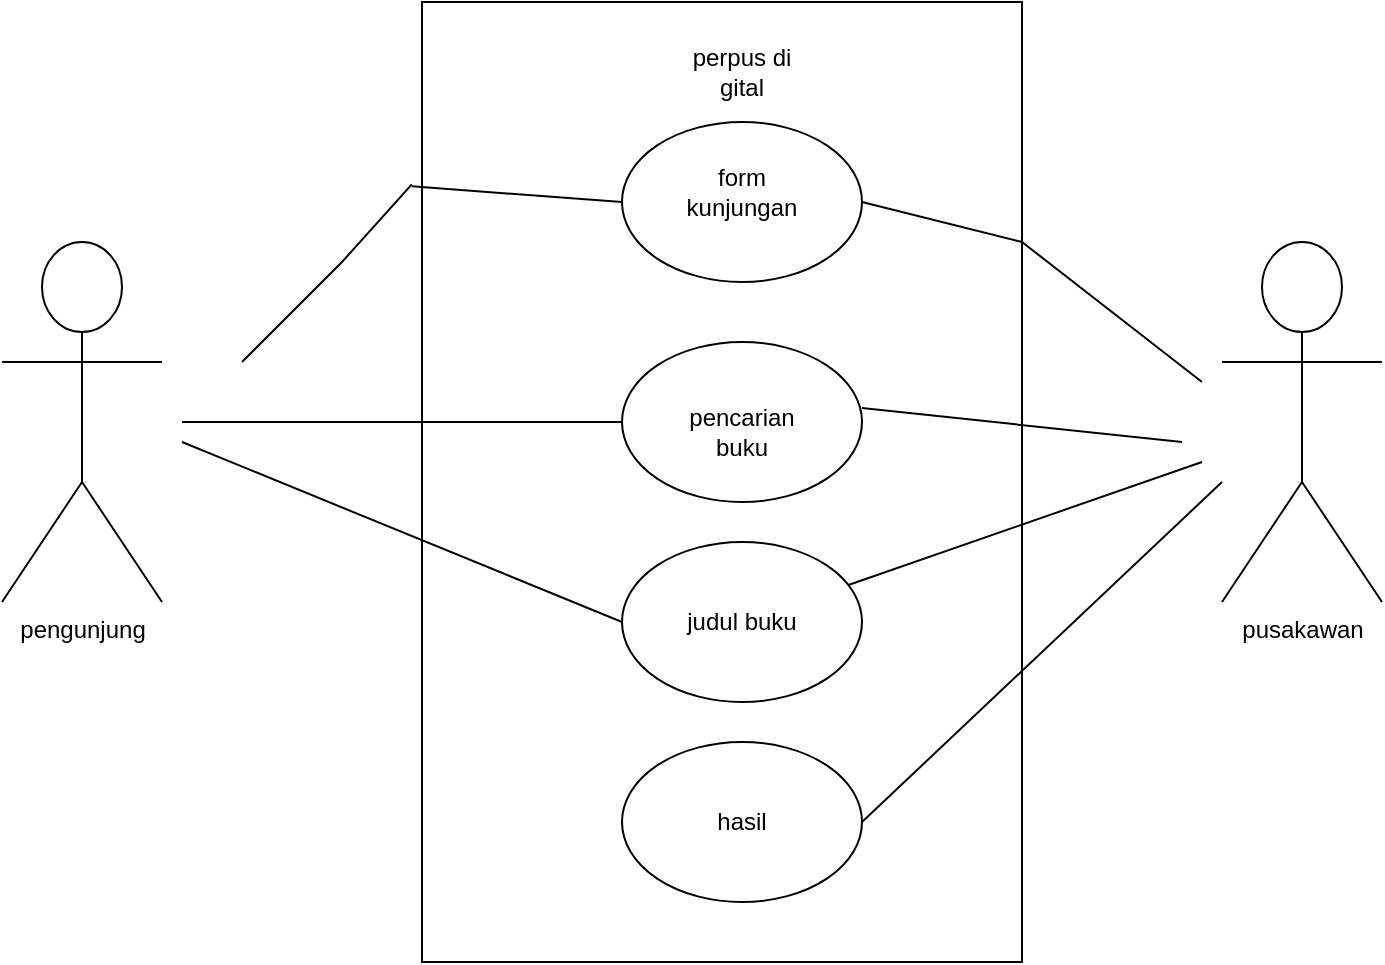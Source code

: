 <mxfile version="23.1.1" type="github">
  <diagram name="Halaman-1" id="GxBD9wIj39qsPaLbqRYk">
    <mxGraphModel dx="1066" dy="623" grid="1" gridSize="10" guides="1" tooltips="1" connect="1" arrows="1" fold="1" page="1" pageScale="1" pageWidth="827" pageHeight="1169" math="0" shadow="0">
      <root>
        <mxCell id="0" />
        <mxCell id="1" parent="0" />
        <mxCell id="WyuwpIxtcq02HelUsZcd-1" value="" style="rounded=0;whiteSpace=wrap;html=1;" vertex="1" parent="1">
          <mxGeometry x="280" y="120" width="300" height="480" as="geometry" />
        </mxCell>
        <mxCell id="WyuwpIxtcq02HelUsZcd-7" value="perpus di gital" style="text;strokeColor=none;align=center;fillColor=none;html=1;verticalAlign=middle;whiteSpace=wrap;rounded=0;" vertex="1" parent="1">
          <mxGeometry x="410" y="140" width="60" height="30" as="geometry" />
        </mxCell>
        <mxCell id="WyuwpIxtcq02HelUsZcd-8" value="" style="ellipse;whiteSpace=wrap;html=1;" vertex="1" parent="1">
          <mxGeometry x="380" y="180" width="120" height="80" as="geometry" />
        </mxCell>
        <mxCell id="WyuwpIxtcq02HelUsZcd-9" value="" style="ellipse;whiteSpace=wrap;html=1;" vertex="1" parent="1">
          <mxGeometry x="380" y="290" width="120" height="80" as="geometry" />
        </mxCell>
        <mxCell id="WyuwpIxtcq02HelUsZcd-10" value="" style="ellipse;whiteSpace=wrap;html=1;" vertex="1" parent="1">
          <mxGeometry x="380" y="390" width="120" height="80" as="geometry" />
        </mxCell>
        <mxCell id="WyuwpIxtcq02HelUsZcd-11" value="" style="ellipse;whiteSpace=wrap;html=1;" vertex="1" parent="1">
          <mxGeometry x="380" y="490" width="120" height="80" as="geometry" />
        </mxCell>
        <mxCell id="WyuwpIxtcq02HelUsZcd-14" value="form kunjungan" style="text;strokeColor=none;align=center;fillColor=none;html=1;verticalAlign=middle;whiteSpace=wrap;rounded=0;" vertex="1" parent="1">
          <mxGeometry x="410" y="200" width="60" height="30" as="geometry" />
        </mxCell>
        <mxCell id="WyuwpIxtcq02HelUsZcd-15" value="pencarian buku" style="text;strokeColor=none;align=center;fillColor=none;html=1;verticalAlign=middle;whiteSpace=wrap;rounded=0;" vertex="1" parent="1">
          <mxGeometry x="410" y="320" width="60" height="30" as="geometry" />
        </mxCell>
        <mxCell id="WyuwpIxtcq02HelUsZcd-17" value="judul buku" style="text;strokeColor=none;align=center;fillColor=none;html=1;verticalAlign=middle;whiteSpace=wrap;rounded=0;" vertex="1" parent="1">
          <mxGeometry x="410" y="415" width="60" height="30" as="geometry" />
        </mxCell>
        <mxCell id="WyuwpIxtcq02HelUsZcd-18" value="hasil" style="text;strokeColor=none;align=center;fillColor=none;html=1;verticalAlign=middle;whiteSpace=wrap;rounded=0;" vertex="1" parent="1">
          <mxGeometry x="410" y="515" width="60" height="30" as="geometry" />
        </mxCell>
        <mxCell id="WyuwpIxtcq02HelUsZcd-20" value="pengunjung" style="shape=umlActor;verticalLabelPosition=bottom;verticalAlign=top;html=1;outlineConnect=0;" vertex="1" parent="1">
          <mxGeometry x="70" y="240" width="80" height="180" as="geometry" />
        </mxCell>
        <mxCell id="WyuwpIxtcq02HelUsZcd-30" value="pusakawan" style="shape=umlActor;verticalLabelPosition=bottom;verticalAlign=top;html=1;outlineConnect=0;" vertex="1" parent="1">
          <mxGeometry x="680" y="240" width="80" height="180" as="geometry" />
        </mxCell>
        <mxCell id="WyuwpIxtcq02HelUsZcd-36" value="" style="endArrow=none;html=1;rounded=0;entryX=-0.017;entryY=0.19;entryDx=0;entryDy=0;entryPerimeter=0;" edge="1" parent="1" target="WyuwpIxtcq02HelUsZcd-1">
          <mxGeometry width="50" height="50" relative="1" as="geometry">
            <mxPoint x="190" y="300" as="sourcePoint" />
            <mxPoint x="440" y="330" as="targetPoint" />
            <Array as="points">
              <mxPoint x="240" y="250" />
            </Array>
          </mxGeometry>
        </mxCell>
        <mxCell id="WyuwpIxtcq02HelUsZcd-38" value="" style="endArrow=none;html=1;rounded=0;exitX=-0.017;exitY=0.192;exitDx=0;exitDy=0;exitPerimeter=0;entryX=0;entryY=0.5;entryDx=0;entryDy=0;" edge="1" parent="1" source="WyuwpIxtcq02HelUsZcd-1" target="WyuwpIxtcq02HelUsZcd-8">
          <mxGeometry width="50" height="50" relative="1" as="geometry">
            <mxPoint x="280" y="220" as="sourcePoint" />
            <mxPoint x="440" y="330" as="targetPoint" />
          </mxGeometry>
        </mxCell>
        <mxCell id="WyuwpIxtcq02HelUsZcd-39" value="" style="endArrow=none;html=1;rounded=0;entryX=0;entryY=0.5;entryDx=0;entryDy=0;" edge="1" parent="1" target="WyuwpIxtcq02HelUsZcd-9">
          <mxGeometry width="50" height="50" relative="1" as="geometry">
            <mxPoint x="160" y="330" as="sourcePoint" />
            <mxPoint x="440" y="330" as="targetPoint" />
          </mxGeometry>
        </mxCell>
        <mxCell id="WyuwpIxtcq02HelUsZcd-40" value="" style="endArrow=none;html=1;rounded=0;entryX=0;entryY=0.5;entryDx=0;entryDy=0;" edge="1" parent="1" target="WyuwpIxtcq02HelUsZcd-10">
          <mxGeometry width="50" height="50" relative="1" as="geometry">
            <mxPoint x="160" y="340" as="sourcePoint" />
            <mxPoint x="390" y="340" as="targetPoint" />
          </mxGeometry>
        </mxCell>
        <mxCell id="WyuwpIxtcq02HelUsZcd-41" value="" style="endArrow=none;html=1;rounded=0;exitX=1;exitY=0.25;exitDx=0;exitDy=0;" edge="1" parent="1" source="WyuwpIxtcq02HelUsZcd-1">
          <mxGeometry width="50" height="50" relative="1" as="geometry">
            <mxPoint x="390" y="380" as="sourcePoint" />
            <mxPoint x="670" y="310" as="targetPoint" />
          </mxGeometry>
        </mxCell>
        <mxCell id="WyuwpIxtcq02HelUsZcd-47" value="" style="endArrow=none;html=1;rounded=0;entryX=1;entryY=0.25;entryDx=0;entryDy=0;exitX=1;exitY=0.5;exitDx=0;exitDy=0;" edge="1" parent="1" source="WyuwpIxtcq02HelUsZcd-8" target="WyuwpIxtcq02HelUsZcd-1">
          <mxGeometry width="50" height="50" relative="1" as="geometry">
            <mxPoint x="390" y="380" as="sourcePoint" />
            <mxPoint x="440" y="330" as="targetPoint" />
          </mxGeometry>
        </mxCell>
        <mxCell id="WyuwpIxtcq02HelUsZcd-48" value="" style="endArrow=none;html=1;rounded=0;exitX=1;exitY=0.413;exitDx=0;exitDy=0;exitPerimeter=0;" edge="1" parent="1" source="WyuwpIxtcq02HelUsZcd-9">
          <mxGeometry width="50" height="50" relative="1" as="geometry">
            <mxPoint x="390" y="380" as="sourcePoint" />
            <mxPoint x="660" y="340" as="targetPoint" />
          </mxGeometry>
        </mxCell>
        <mxCell id="WyuwpIxtcq02HelUsZcd-49" value="" style="endArrow=none;html=1;rounded=0;" edge="1" parent="1" source="WyuwpIxtcq02HelUsZcd-10">
          <mxGeometry width="50" height="50" relative="1" as="geometry">
            <mxPoint x="510" y="333" as="sourcePoint" />
            <mxPoint x="670" y="350" as="targetPoint" />
          </mxGeometry>
        </mxCell>
        <mxCell id="WyuwpIxtcq02HelUsZcd-50" value="" style="endArrow=none;html=1;rounded=0;exitX=1;exitY=0.5;exitDx=0;exitDy=0;" edge="1" parent="1" source="WyuwpIxtcq02HelUsZcd-11">
          <mxGeometry width="50" height="50" relative="1" as="geometry">
            <mxPoint x="503" y="421" as="sourcePoint" />
            <mxPoint x="680" y="360" as="targetPoint" />
          </mxGeometry>
        </mxCell>
      </root>
    </mxGraphModel>
  </diagram>
</mxfile>
